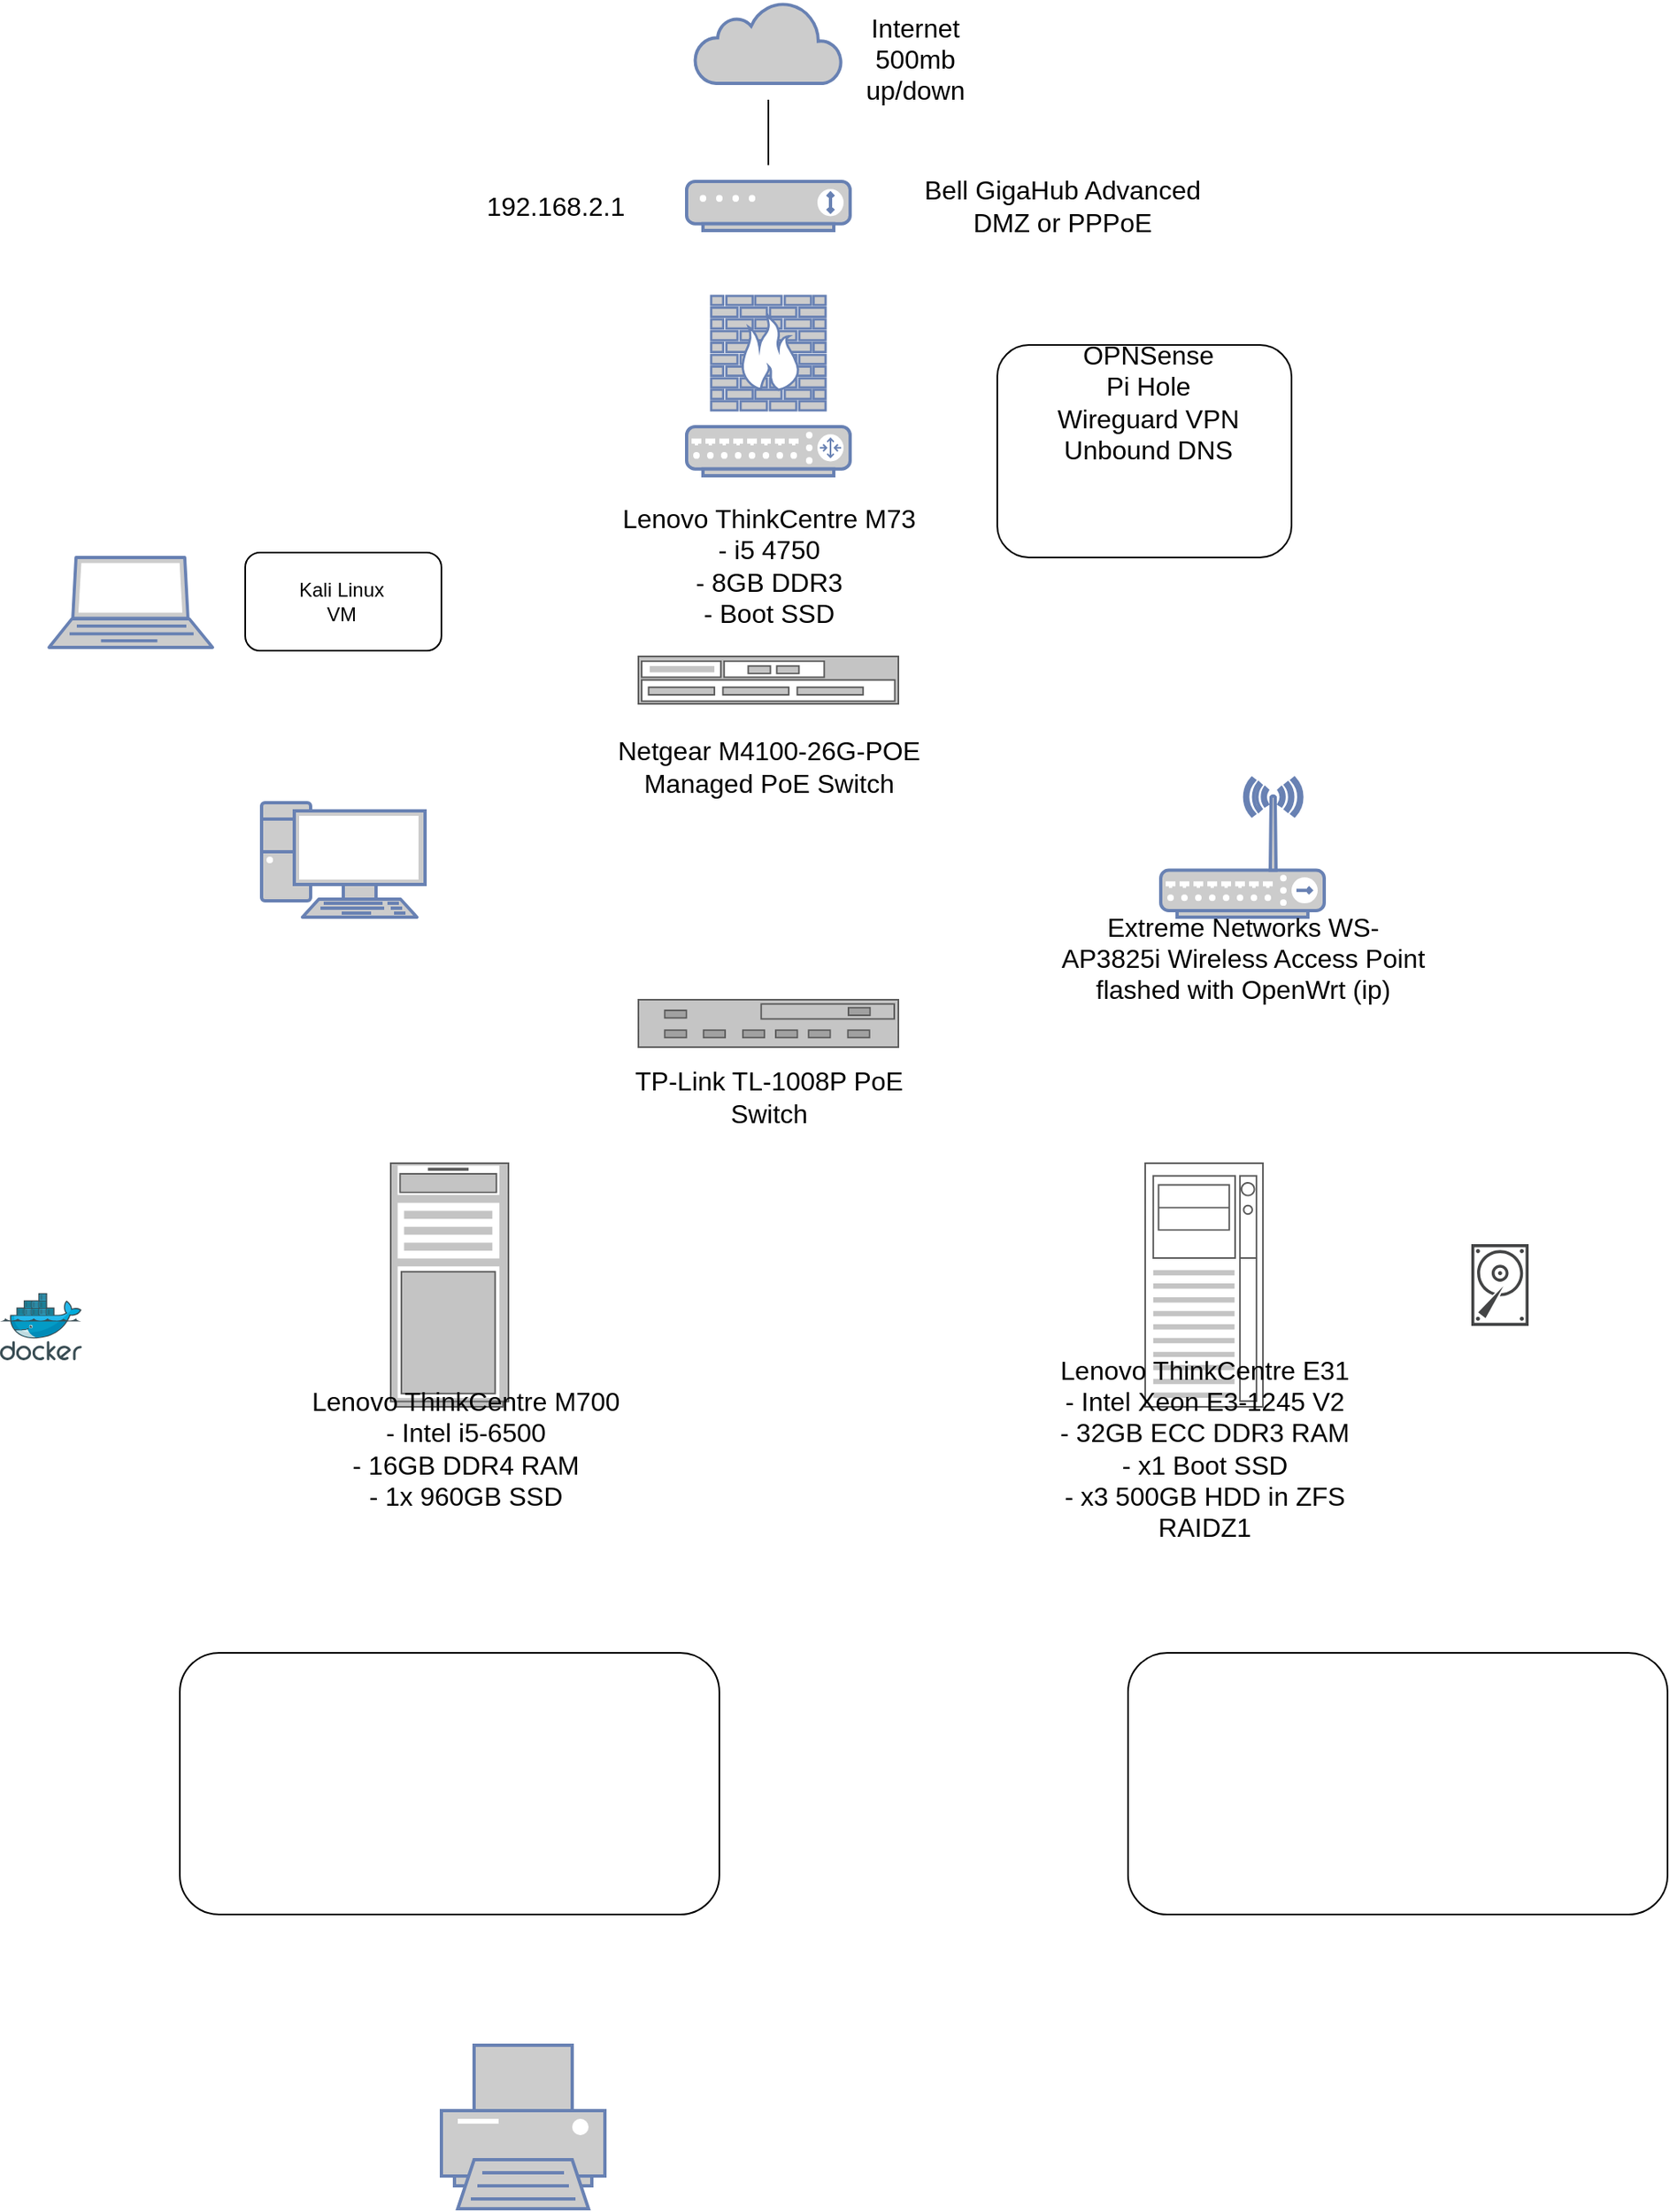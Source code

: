 <mxfile version="26.0.8">
  <diagram name="Page-1" id="55a83fd1-7818-8e21-69c5-c3457e3827bb">
    <mxGraphModel dx="529" dy="884" grid="1" gridSize="10" guides="1" tooltips="1" connect="1" arrows="1" fold="1" page="1" pageScale="1" pageWidth="1100" pageHeight="850" background="none" math="0" shadow="0">
      <root>
        <mxCell id="0" />
        <mxCell id="1" parent="0" />
        <mxCell id="jQjBUP747iZEK8PiLITo-1" value="" style="html=1;outlineConnect=0;fillColor=#CCCCCC;strokeColor=#6881B3;gradientColor=none;gradientDirection=north;strokeWidth=2;shape=mxgraph.networks.cloud;fontColor=#ffffff;" parent="1" vertex="1">
          <mxGeometry x="465" y="150" width="90" height="50" as="geometry" />
        </mxCell>
        <mxCell id="jQjBUP747iZEK8PiLITo-3" value="Internet 500mb up/down" style="text;html=1;align=center;verticalAlign=middle;whiteSpace=wrap;rounded=0;fontSize=16;" parent="1" vertex="1">
          <mxGeometry x="570" y="170" width="60" height="30" as="geometry" />
        </mxCell>
        <mxCell id="jQjBUP747iZEK8PiLITo-4" value="" style="endArrow=none;html=1;rounded=0;fontSize=12;startSize=8;endSize=8;curved=1;" parent="1" edge="1">
          <mxGeometry width="50" height="50" relative="1" as="geometry">
            <mxPoint x="510" y="250" as="sourcePoint" />
            <mxPoint x="510" y="210" as="targetPoint" />
          </mxGeometry>
        </mxCell>
        <mxCell id="jQjBUP747iZEK8PiLITo-5" value="" style="fontColor=#0066CC;verticalAlign=top;verticalLabelPosition=bottom;labelPosition=center;align=center;html=1;outlineConnect=0;fillColor=#CCCCCC;strokeColor=#6881B3;gradientColor=none;gradientDirection=north;strokeWidth=2;shape=mxgraph.networks.modem;" parent="1" vertex="1">
          <mxGeometry x="460" y="260" width="100" height="30" as="geometry" />
        </mxCell>
        <mxCell id="jQjBUP747iZEK8PiLITo-6" value="Bell GigaHub Advanced DMZ or PPPoE" style="text;html=1;align=center;verticalAlign=middle;whiteSpace=wrap;rounded=0;fontSize=16;" parent="1" vertex="1">
          <mxGeometry x="590" y="260" width="200" height="30" as="geometry" />
        </mxCell>
        <mxCell id="jQjBUP747iZEK8PiLITo-7" value="" style="fontColor=#0066CC;verticalAlign=top;verticalLabelPosition=bottom;labelPosition=center;align=center;html=1;outlineConnect=0;fillColor=#CCCCCC;strokeColor=#6881B3;gradientColor=none;gradientDirection=north;strokeWidth=2;shape=mxgraph.networks.router;" parent="1" vertex="1">
          <mxGeometry x="460" y="410" width="100" height="30" as="geometry" />
        </mxCell>
        <mxCell id="jQjBUP747iZEK8PiLITo-9" value="Lenovo ThinkCentre M73&lt;div&gt;- i5 4750&lt;/div&gt;&lt;div&gt;- 8GB DDR3&lt;/div&gt;&lt;div&gt;- Boot SSD&lt;/div&gt;" style="text;html=1;align=center;verticalAlign=middle;whiteSpace=wrap;rounded=0;fontSize=16;" parent="1" vertex="1">
          <mxGeometry x="397.5" y="450" width="225" height="90" as="geometry" />
        </mxCell>
        <mxCell id="jQjBUP747iZEK8PiLITo-10" value="" style="image;sketch=0;aspect=fixed;html=1;points=[];align=center;fontSize=12;image=img/lib/mscae/Docker.svg;" parent="1" vertex="1">
          <mxGeometry x="40" y="940" width="50" height="41" as="geometry" />
        </mxCell>
        <mxCell id="GjfVkco9CjI6PsuyNRYr-3" value="" style="fontColor=#0066CC;verticalAlign=top;verticalLabelPosition=bottom;labelPosition=center;align=center;html=1;outlineConnect=0;fillColor=#CCCCCC;strokeColor=#6881B3;gradientColor=none;gradientDirection=north;strokeWidth=2;shape=mxgraph.networks.laptop;" vertex="1" parent="1">
          <mxGeometry x="70" y="490" width="100" height="55" as="geometry" />
        </mxCell>
        <mxCell id="GjfVkco9CjI6PsuyNRYr-4" value="" style="fontColor=#0066CC;verticalAlign=top;verticalLabelPosition=bottom;labelPosition=center;align=center;html=1;outlineConnect=0;fillColor=#CCCCCC;strokeColor=#6881B3;gradientColor=none;gradientDirection=north;strokeWidth=2;shape=mxgraph.networks.pc;" vertex="1" parent="1">
          <mxGeometry x="200" y="640" width="100" height="70" as="geometry" />
        </mxCell>
        <mxCell id="GjfVkco9CjI6PsuyNRYr-5" value="" style="fontColor=#0066CC;verticalAlign=top;verticalLabelPosition=bottom;labelPosition=center;align=center;html=1;outlineConnect=0;fillColor=#CCCCCC;strokeColor=#6881B3;gradientColor=none;gradientDirection=north;strokeWidth=2;shape=mxgraph.networks.firewall;" vertex="1" parent="1">
          <mxGeometry x="475" y="330" width="70" height="70" as="geometry" />
        </mxCell>
        <mxCell id="GjfVkco9CjI6PsuyNRYr-7" value="" style="strokeColor=#666666;html=1;labelPosition=right;align=left;spacingLeft=15;shadow=0;dashed=0;outlineConnect=0;shape=mxgraph.rack.general.switches_1;" vertex="1" parent="1">
          <mxGeometry x="430" y="550" width="160" height="30" as="geometry" />
        </mxCell>
        <mxCell id="GjfVkco9CjI6PsuyNRYr-8" value="" style="strokeColor=#666666;html=1;labelPosition=right;align=left;spacingLeft=15;shadow=0;dashed=0;outlineConnect=0;shape=mxgraph.rack.general.switches_2;" vertex="1" parent="1">
          <mxGeometry x="430" y="760" width="160" height="30" as="geometry" />
        </mxCell>
        <mxCell id="GjfVkco9CjI6PsuyNRYr-9" value="" style="strokeColor=#666666;html=1;verticalLabelPosition=bottom;labelBackgroundColor=#ffffff;verticalAlign=top;outlineConnect=0;shadow=0;dashed=0;shape=mxgraph.rack.general.server_1;" vertex="1" parent="1">
          <mxGeometry x="278.5" y="860" width="73" height="150" as="geometry" />
        </mxCell>
        <mxCell id="GjfVkco9CjI6PsuyNRYr-10" value="" style="strokeColor=#666666;html=1;verticalLabelPosition=bottom;labelBackgroundColor=#ffffff;verticalAlign=top;outlineConnect=0;shadow=0;dashed=0;shape=mxgraph.rack.general.server_2;" vertex="1" parent="1">
          <mxGeometry x="740" y="860" width="73" height="150" as="geometry" />
        </mxCell>
        <mxCell id="GjfVkco9CjI6PsuyNRYr-11" value="" style="rounded=1;whiteSpace=wrap;html=1;" vertex="1" parent="1">
          <mxGeometry x="150" y="1160" width="330" height="160" as="geometry" />
        </mxCell>
        <mxCell id="GjfVkco9CjI6PsuyNRYr-12" value="" style="rounded=1;whiteSpace=wrap;html=1;" vertex="1" parent="1">
          <mxGeometry x="730" y="1160" width="330" height="160" as="geometry" />
        </mxCell>
        <mxCell id="GjfVkco9CjI6PsuyNRYr-13" value="" style="rounded=1;whiteSpace=wrap;html=1;" vertex="1" parent="1">
          <mxGeometry x="650" y="360" width="180" height="130" as="geometry" />
        </mxCell>
        <mxCell id="GjfVkco9CjI6PsuyNRYr-14" value="Lenovo ThinkCentre M700&lt;div&gt;- Intel i5-6500&lt;/div&gt;&lt;div&gt;- 16GB DDR4 RAM&lt;/div&gt;&lt;div&gt;- 1x 960GB SSD&lt;/div&gt;" style="text;html=1;align=center;verticalAlign=middle;whiteSpace=wrap;rounded=0;fontSize=16;" vertex="1" parent="1">
          <mxGeometry x="220" y="1020" width="210" height="30" as="geometry" />
        </mxCell>
        <mxCell id="GjfVkco9CjI6PsuyNRYr-15" value="Lenovo ThinkCentre E31&lt;div&gt;- Intel Xeon E3-1245 V2&lt;/div&gt;&lt;div&gt;- 32GB ECC DDR3 RAM&lt;/div&gt;&lt;div&gt;- x1 Boot SSD&lt;/div&gt;&lt;div&gt;- x3 500GB HDD in ZFS RAIDZ1&lt;/div&gt;" style="text;html=1;align=center;verticalAlign=middle;whiteSpace=wrap;rounded=0;fontSize=16;" vertex="1" parent="1">
          <mxGeometry x="671.5" y="1020" width="210" height="30" as="geometry" />
        </mxCell>
        <mxCell id="GjfVkco9CjI6PsuyNRYr-16" value="OPNSense&lt;div&gt;Pi Hole&lt;/div&gt;&lt;div&gt;Wireguard VPN&lt;/div&gt;&lt;div&gt;Unbound DNS&lt;/div&gt;" style="text;html=1;align=center;verticalAlign=middle;whiteSpace=wrap;rounded=0;fontSize=16;" vertex="1" parent="1">
          <mxGeometry x="630" y="350" width="225" height="90" as="geometry" />
        </mxCell>
        <mxCell id="GjfVkco9CjI6PsuyNRYr-17" value="Netgear M4100-26G-POE Managed PoE Switch" style="text;html=1;align=center;verticalAlign=middle;whiteSpace=wrap;rounded=0;fontSize=16;" vertex="1" parent="1">
          <mxGeometry x="397.5" y="572.5" width="225" height="90" as="geometry" />
        </mxCell>
        <mxCell id="GjfVkco9CjI6PsuyNRYr-18" value="TP-Link TL-1008P PoE Switch" style="text;html=1;align=center;verticalAlign=middle;whiteSpace=wrap;rounded=0;fontSize=16;" vertex="1" parent="1">
          <mxGeometry x="418.75" y="794.5" width="182.5" height="50" as="geometry" />
        </mxCell>
        <mxCell id="GjfVkco9CjI6PsuyNRYr-19" value="" style="sketch=0;pointerEvents=1;shadow=0;dashed=0;html=1;strokeColor=none;fillColor=#434445;aspect=fixed;labelPosition=center;verticalLabelPosition=bottom;verticalAlign=top;align=center;outlineConnect=0;shape=mxgraph.vvd.disk;" vertex="1" parent="1">
          <mxGeometry x="940" y="910" width="35" height="50" as="geometry" />
        </mxCell>
        <mxCell id="GjfVkco9CjI6PsuyNRYr-21" value="" style="fontColor=#0066CC;verticalAlign=top;verticalLabelPosition=bottom;labelPosition=center;align=center;html=1;outlineConnect=0;fillColor=#CCCCCC;strokeColor=#6881B3;gradientColor=none;gradientDirection=north;strokeWidth=2;shape=mxgraph.networks.wireless_hub;" vertex="1" parent="1">
          <mxGeometry x="750" y="625" width="100" height="85" as="geometry" />
        </mxCell>
        <mxCell id="GjfVkco9CjI6PsuyNRYr-22" value="192.168.2.1" style="text;html=1;align=center;verticalAlign=middle;whiteSpace=wrap;rounded=0;fontSize=16;" vertex="1" parent="1">
          <mxGeometry x="310" y="260" width="140" height="30" as="geometry" />
        </mxCell>
        <mxCell id="GjfVkco9CjI6PsuyNRYr-23" value="" style="fontColor=#0066CC;verticalAlign=top;verticalLabelPosition=bottom;labelPosition=center;align=center;html=1;outlineConnect=0;fillColor=#CCCCCC;strokeColor=#6881B3;gradientColor=none;gradientDirection=north;strokeWidth=2;shape=mxgraph.networks.printer;" vertex="1" parent="1">
          <mxGeometry x="310" y="1400" width="100" height="100" as="geometry" />
        </mxCell>
        <mxCell id="GjfVkco9CjI6PsuyNRYr-24" value="" style="rounded=1;whiteSpace=wrap;html=1;" vertex="1" parent="1">
          <mxGeometry x="190" y="487" width="120" height="60" as="geometry" />
        </mxCell>
        <mxCell id="GjfVkco9CjI6PsuyNRYr-25" value="Kali Linux VM" style="text;html=1;align=center;verticalAlign=middle;whiteSpace=wrap;rounded=0;" vertex="1" parent="1">
          <mxGeometry x="219" y="502" width="60" height="30" as="geometry" />
        </mxCell>
        <mxCell id="GjfVkco9CjI6PsuyNRYr-26" value="Extreme Networks WS-AP3825i Wireless Access Point flashed with OpenWrt (ip)" style="text;html=1;align=center;verticalAlign=middle;whiteSpace=wrap;rounded=0;fontSize=16;" vertex="1" parent="1">
          <mxGeometry x="687.5" y="690" width="225" height="90" as="geometry" />
        </mxCell>
      </root>
    </mxGraphModel>
  </diagram>
</mxfile>
